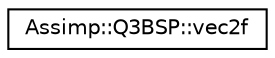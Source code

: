 digraph "Graphical Class Hierarchy"
{
  edge [fontname="Helvetica",fontsize="10",labelfontname="Helvetica",labelfontsize="10"];
  node [fontname="Helvetica",fontsize="10",shape=record];
  rankdir="LR";
  Node1 [label="Assimp::Q3BSP::vec2f",height=0.2,width=0.4,color="black", fillcolor="white", style="filled",URL="$struct_assimp_1_1_q3_b_s_p_1_1vec2f.html"];
}

